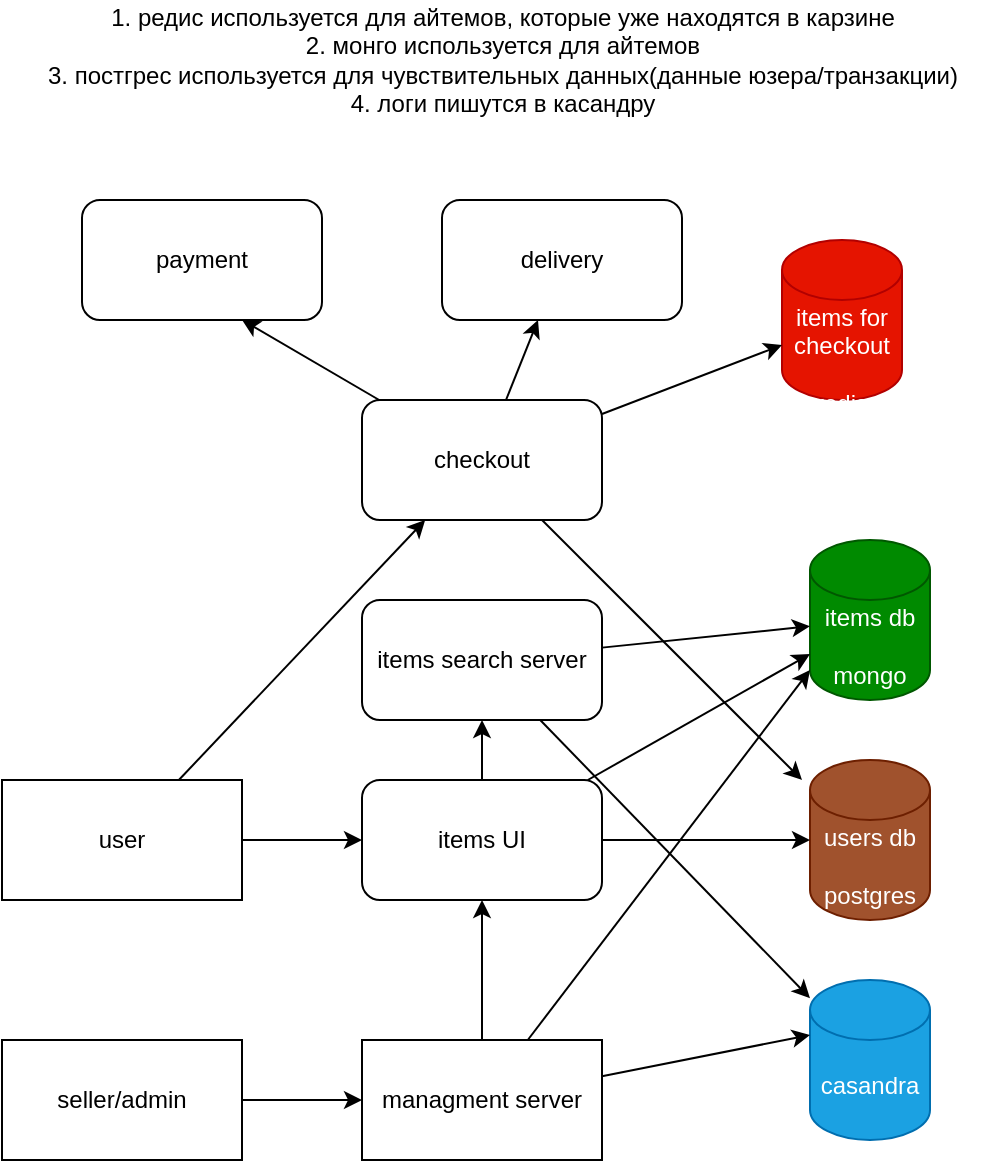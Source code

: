 <mxfile>
    <diagram id="qqtB5hq0cpHKz6mftI6B" name="Page-1">
        <mxGraphModel dx="642" dy="1715" grid="1" gridSize="10" guides="1" tooltips="1" connect="1" arrows="1" fold="1" page="1" pageScale="1" pageWidth="827" pageHeight="1169" math="0" shadow="0">
            <root>
                <mxCell id="0"/>
                <mxCell id="1" parent="0"/>
                <mxCell id="2" value="users db&lt;br&gt;&lt;br&gt;postgres" style="shape=cylinder3;whiteSpace=wrap;html=1;boundedLbl=1;backgroundOutline=1;size=15;fillColor=#a0522d;fontColor=#ffffff;strokeColor=#6D1F00;" vertex="1" parent="1">
                    <mxGeometry x="414" y="230" width="60" height="80" as="geometry"/>
                </mxCell>
                <mxCell id="3" value="casandra" style="shape=cylinder3;whiteSpace=wrap;html=1;boundedLbl=1;backgroundOutline=1;size=15;fillColor=#1ba1e2;fontColor=#ffffff;strokeColor=#006EAF;" vertex="1" parent="1">
                    <mxGeometry x="414" y="340" width="60" height="80" as="geometry"/>
                </mxCell>
                <mxCell id="4" value="&lt;br&gt;items for checkout&lt;br&gt;&amp;nbsp;&lt;br&gt;redis" style="shape=cylinder3;whiteSpace=wrap;html=1;boundedLbl=1;backgroundOutline=1;size=15;fillColor=#e51400;fontColor=#ffffff;strokeColor=#B20000;" vertex="1" parent="1">
                    <mxGeometry x="400" y="-30" width="60" height="80" as="geometry"/>
                </mxCell>
                <mxCell id="5" value="items db&lt;br&gt;&lt;br&gt;mongo" style="shape=cylinder3;whiteSpace=wrap;html=1;boundedLbl=1;backgroundOutline=1;size=15;fillColor=#008a00;fontColor=#ffffff;strokeColor=#005700;" vertex="1" parent="1">
                    <mxGeometry x="414" y="120" width="60" height="80" as="geometry"/>
                </mxCell>
                <mxCell id="11" value="" style="edgeStyle=none;html=1;" edge="1" parent="1" source="7" target="9">
                    <mxGeometry relative="1" as="geometry"/>
                </mxCell>
                <mxCell id="24" style="edgeStyle=none;html=1;" edge="1" parent="1" source="7" target="23">
                    <mxGeometry relative="1" as="geometry"/>
                </mxCell>
                <mxCell id="7" value="user" style="whiteSpace=wrap;html=1;" vertex="1" parent="1">
                    <mxGeometry x="10" y="240" width="120" height="60" as="geometry"/>
                </mxCell>
                <mxCell id="14" value="" style="edgeStyle=none;html=1;" edge="1" parent="1" source="8" target="13">
                    <mxGeometry relative="1" as="geometry"/>
                </mxCell>
                <mxCell id="8" value="seller/admin" style="whiteSpace=wrap;html=1;" vertex="1" parent="1">
                    <mxGeometry x="10" y="370" width="120" height="60" as="geometry"/>
                </mxCell>
                <mxCell id="12" value="" style="edgeStyle=none;html=1;" edge="1" parent="1" source="9" target="10">
                    <mxGeometry relative="1" as="geometry"/>
                </mxCell>
                <mxCell id="17" style="edgeStyle=none;html=1;" edge="1" parent="1" source="9" target="5">
                    <mxGeometry relative="1" as="geometry"/>
                </mxCell>
                <mxCell id="19" style="edgeStyle=none;html=1;" edge="1" parent="1" source="9" target="2">
                    <mxGeometry relative="1" as="geometry"/>
                </mxCell>
                <mxCell id="9" value="items UI" style="rounded=1;whiteSpace=wrap;html=1;" vertex="1" parent="1">
                    <mxGeometry x="190" y="240" width="120" height="60" as="geometry"/>
                </mxCell>
                <mxCell id="16" style="edgeStyle=none;html=1;" edge="1" parent="1" source="10" target="5">
                    <mxGeometry relative="1" as="geometry"/>
                </mxCell>
                <mxCell id="20" style="edgeStyle=none;html=1;" edge="1" parent="1" source="10" target="3">
                    <mxGeometry relative="1" as="geometry"/>
                </mxCell>
                <mxCell id="10" value="items search server" style="rounded=1;whiteSpace=wrap;html=1;" vertex="1" parent="1">
                    <mxGeometry x="190" y="150" width="120" height="60" as="geometry"/>
                </mxCell>
                <mxCell id="15" value="" style="edgeStyle=none;html=1;" edge="1" parent="1" source="13" target="9">
                    <mxGeometry relative="1" as="geometry"/>
                </mxCell>
                <mxCell id="18" style="edgeStyle=none;html=1;entryX=0;entryY=1;entryDx=0;entryDy=-15;entryPerimeter=0;" edge="1" parent="1" source="13" target="5">
                    <mxGeometry relative="1" as="geometry"/>
                </mxCell>
                <mxCell id="21" style="edgeStyle=none;html=1;entryX=0;entryY=0;entryDx=0;entryDy=27.5;entryPerimeter=0;" edge="1" parent="1" source="13" target="3">
                    <mxGeometry relative="1" as="geometry"/>
                </mxCell>
                <mxCell id="13" value="managment server" style="whiteSpace=wrap;html=1;" vertex="1" parent="1">
                    <mxGeometry x="190" y="370" width="120" height="60" as="geometry"/>
                </mxCell>
                <mxCell id="25" style="edgeStyle=none;html=1;entryX=0;entryY=0;entryDx=0;entryDy=52.5;entryPerimeter=0;" edge="1" parent="1" source="23" target="4">
                    <mxGeometry relative="1" as="geometry"/>
                </mxCell>
                <mxCell id="28" style="edgeStyle=none;html=1;entryX=0.667;entryY=1;entryDx=0;entryDy=0;entryPerimeter=0;" edge="1" parent="1" source="23" target="27">
                    <mxGeometry relative="1" as="geometry"/>
                </mxCell>
                <mxCell id="29" style="edgeStyle=none;html=1;" edge="1" parent="1" source="23">
                    <mxGeometry relative="1" as="geometry">
                        <mxPoint x="410" y="240" as="targetPoint"/>
                    </mxGeometry>
                </mxCell>
                <mxCell id="31" style="edgeStyle=none;html=1;" edge="1" parent="1" source="23" target="30">
                    <mxGeometry relative="1" as="geometry"/>
                </mxCell>
                <mxCell id="23" value="checkout" style="rounded=1;whiteSpace=wrap;html=1;" vertex="1" parent="1">
                    <mxGeometry x="190" y="50" width="120" height="60" as="geometry"/>
                </mxCell>
                <mxCell id="27" value="payment" style="rounded=1;whiteSpace=wrap;html=1;" vertex="1" parent="1">
                    <mxGeometry x="50" y="-50" width="120" height="60" as="geometry"/>
                </mxCell>
                <mxCell id="30" value="delivery" style="rounded=1;whiteSpace=wrap;html=1;" vertex="1" parent="1">
                    <mxGeometry x="230" y="-50" width="120" height="60" as="geometry"/>
                </mxCell>
                <mxCell id="32" value="1. редис используется для айтемов, которые уже находятся в карзине&lt;br&gt;2. монго используется для айтемов&lt;br&gt;3. постгрес используется для чувствительных данных(данные юзера/транзакции)&lt;br&gt;4. логи пишутся в касандру" style="text;html=1;align=center;verticalAlign=middle;resizable=0;points=[];autosize=1;strokeColor=none;fillColor=none;" vertex="1" parent="1">
                    <mxGeometry x="20" y="-150" width="480" height="60" as="geometry"/>
                </mxCell>
            </root>
        </mxGraphModel>
    </diagram>
</mxfile>